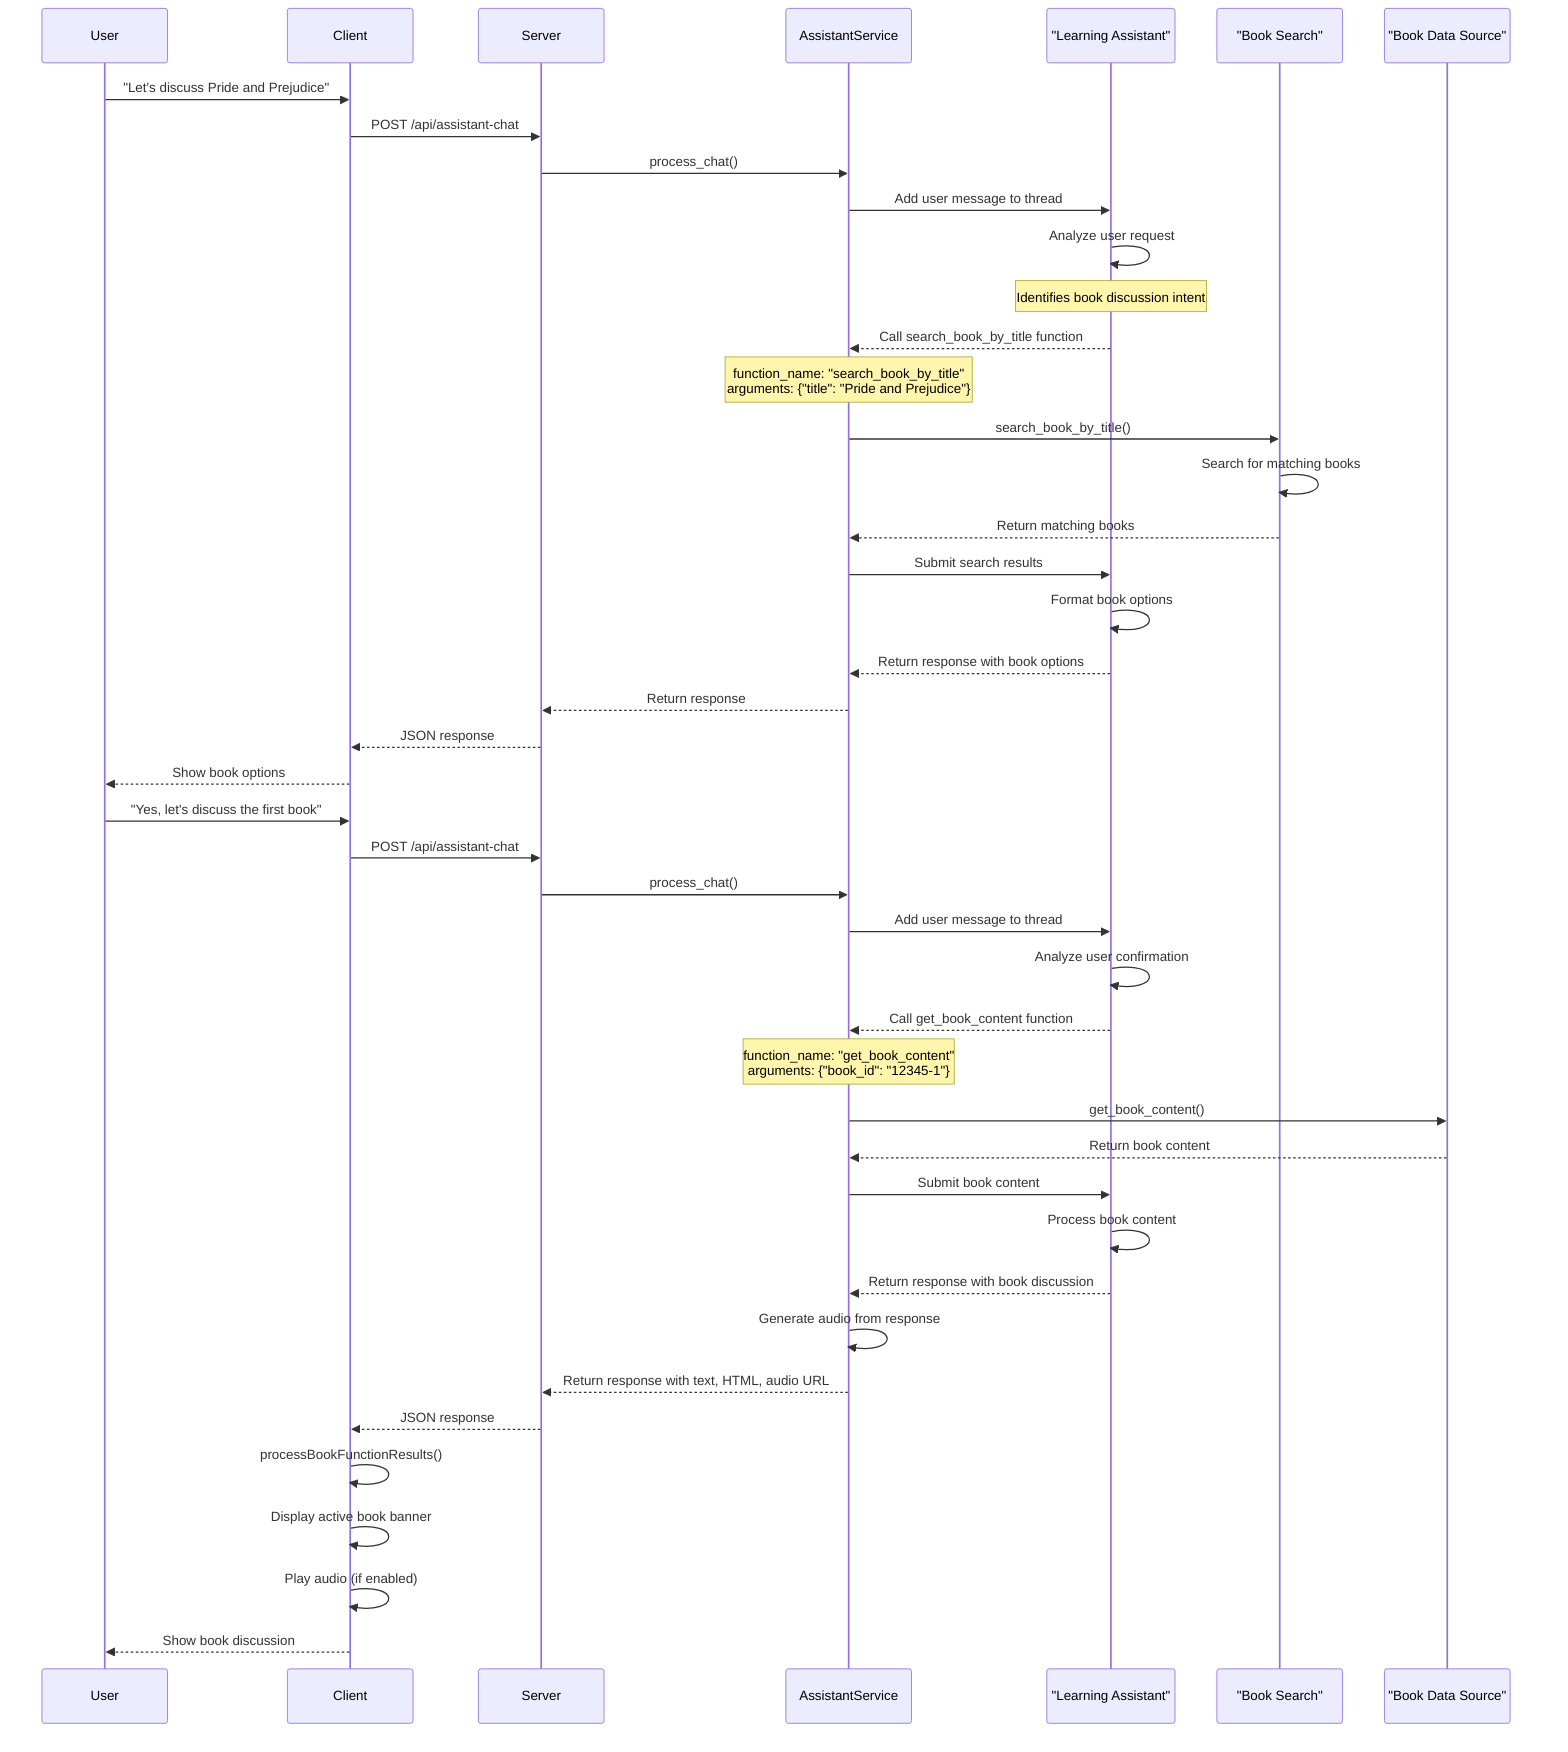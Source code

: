 sequenceDiagram
    participant User
    participant Client
    participant Server
    participant AssistantService
    participant OpenAIAssistant as "Learning Assistant"
    participant BookSearch as "Book Search"
    participant DataSource as "Book Data Source"

    User->>Client: "Let's discuss Pride and Prejudice"
    Client->>Server: POST /api/assistant-chat
    Server->>AssistantService: process_chat()
    AssistantService->>OpenAIAssistant: Add user message to thread
    OpenAIAssistant->>OpenAIAssistant: Analyze user request

    Note over OpenAIAssistant: Identifies book discussion intent

    OpenAIAssistant-->>AssistantService: Call search_book_by_title function

    Note over AssistantService: function_name: "search_book_by_title"<br/>arguments: {"title": "Pride and Prejudice"}

    AssistantService->>BookSearch: search_book_by_title()
    BookSearch->>BookSearch: Search for matching books
    BookSearch-->>AssistantService: Return matching books
    AssistantService->>OpenAIAssistant: Submit search results

    OpenAIAssistant->>OpenAIAssistant: Format book options
    OpenAIAssistant-->>AssistantService: Return response with book options
    AssistantService-->>Server: Return response
    Server-->>Client: JSON response
    Client-->>User: Show book options

    User->>Client: "Yes, let's discuss the first book"
    Client->>Server: POST /api/assistant-chat
    Server->>AssistantService: process_chat()
    AssistantService->>OpenAIAssistant: Add user message to thread
    OpenAIAssistant->>OpenAIAssistant: Analyze user confirmation

    OpenAIAssistant-->>AssistantService: Call get_book_content function

    Note over AssistantService: function_name: "get_book_content"<br/>arguments: {"book_id": "12345-1"}

    AssistantService->>DataSource: get_book_content()
    DataSource-->>AssistantService: Return book content
    AssistantService->>OpenAIAssistant: Submit book content

    OpenAIAssistant->>OpenAIAssistant: Process book content
    OpenAIAssistant-->>AssistantService: Return response with book discussion

    AssistantService->>AssistantService: Generate audio from response
    AssistantService-->>Server: Return response with text, HTML, audio URL
    Server-->>Client: JSON response

    Client->>Client: processBookFunctionResults()
    Client->>Client: Display active book banner
    Client->>Client: Play audio (if enabled)
    Client-->>User: Show book discussion